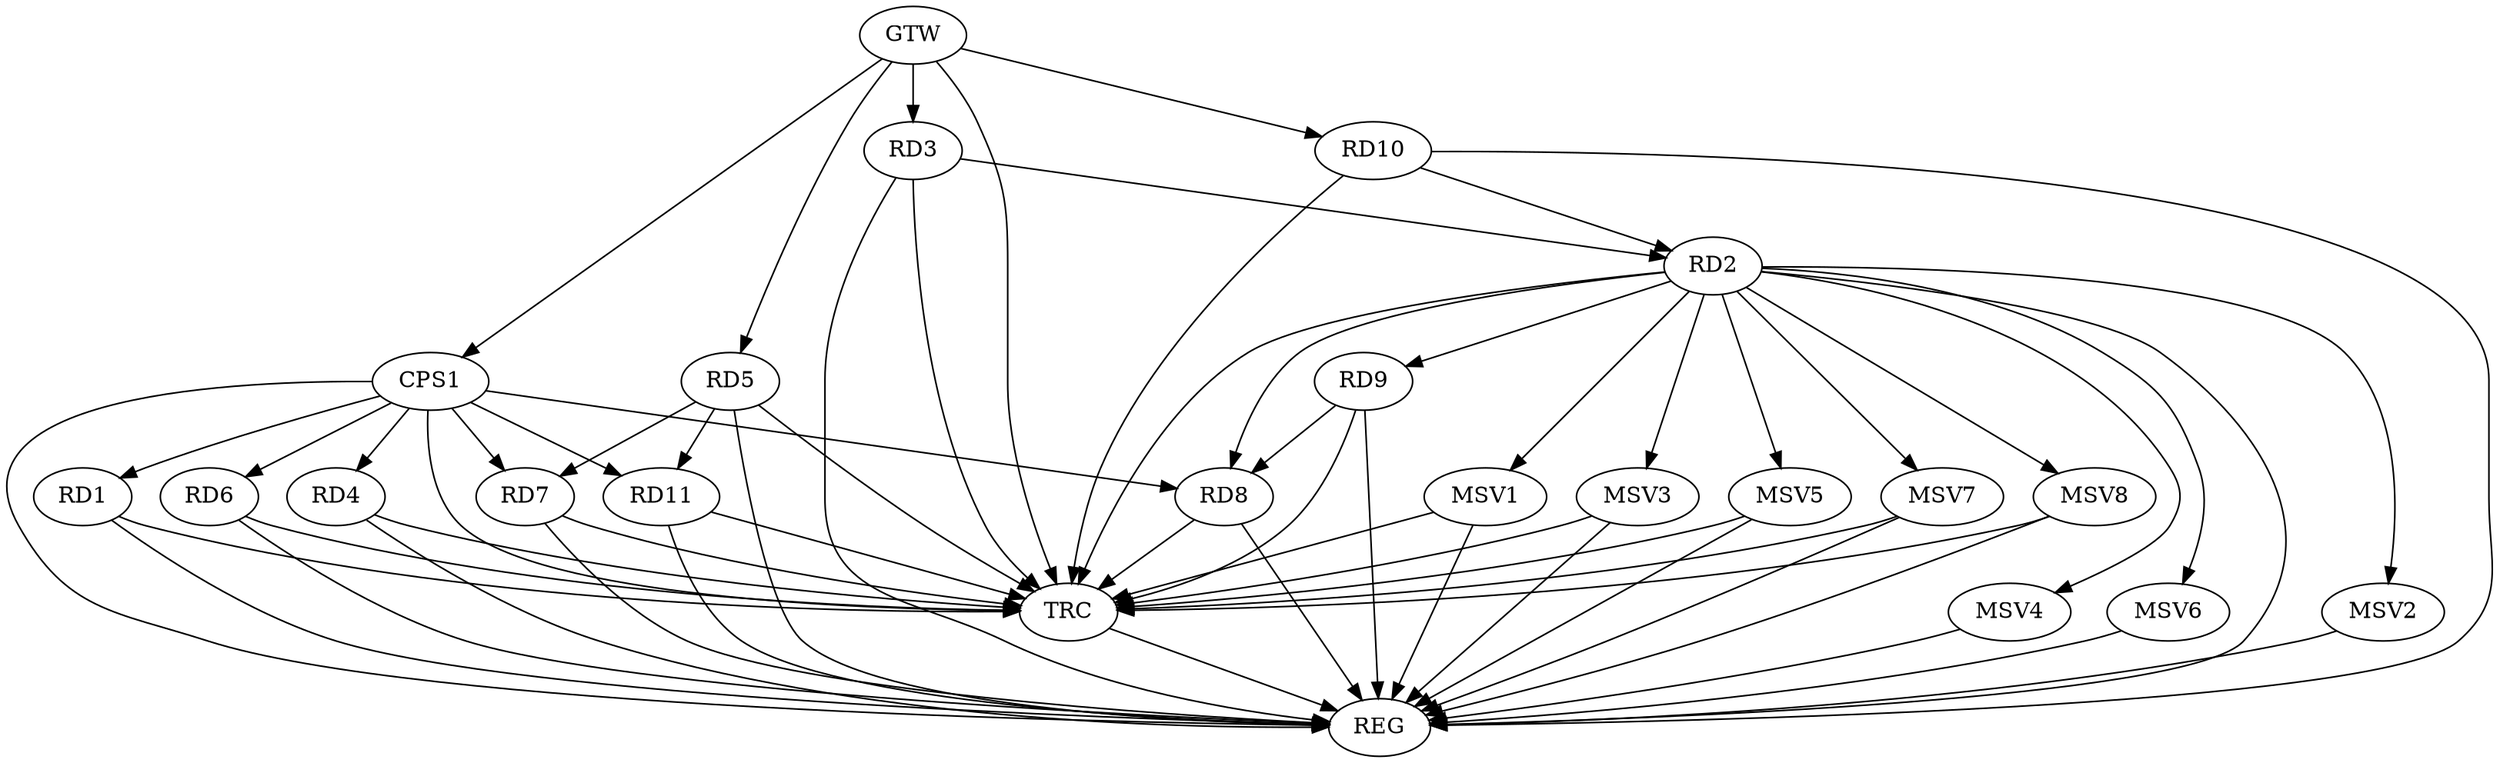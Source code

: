 strict digraph G {
  RD1 [ label="RD1" ];
  RD2 [ label="RD2" ];
  RD3 [ label="RD3" ];
  RD4 [ label="RD4" ];
  RD5 [ label="RD5" ];
  RD6 [ label="RD6" ];
  RD7 [ label="RD7" ];
  RD8 [ label="RD8" ];
  RD9 [ label="RD9" ];
  RD10 [ label="RD10" ];
  RD11 [ label="RD11" ];
  CPS1 [ label="CPS1" ];
  GTW [ label="GTW" ];
  REG [ label="REG" ];
  TRC [ label="TRC" ];
  MSV1 [ label="MSV1" ];
  MSV2 [ label="MSV2" ];
  MSV3 [ label="MSV3" ];
  MSV4 [ label="MSV4" ];
  MSV5 [ label="MSV5" ];
  MSV6 [ label="MSV6" ];
  MSV7 [ label="MSV7" ];
  MSV8 [ label="MSV8" ];
  RD3 -> RD2;
  RD2 -> RD8;
  RD2 -> RD9;
  RD10 -> RD2;
  RD5 -> RD7;
  RD5 -> RD11;
  RD9 -> RD8;
  CPS1 -> RD1;
  CPS1 -> RD4;
  CPS1 -> RD6;
  CPS1 -> RD7;
  CPS1 -> RD8;
  CPS1 -> RD11;
  GTW -> RD3;
  GTW -> RD5;
  GTW -> RD10;
  GTW -> CPS1;
  RD1 -> REG;
  RD2 -> REG;
  RD3 -> REG;
  RD4 -> REG;
  RD5 -> REG;
  RD6 -> REG;
  RD7 -> REG;
  RD8 -> REG;
  RD9 -> REG;
  RD10 -> REG;
  RD11 -> REG;
  CPS1 -> REG;
  RD1 -> TRC;
  RD2 -> TRC;
  RD3 -> TRC;
  RD4 -> TRC;
  RD5 -> TRC;
  RD6 -> TRC;
  RD7 -> TRC;
  RD8 -> TRC;
  RD9 -> TRC;
  RD10 -> TRC;
  RD11 -> TRC;
  CPS1 -> TRC;
  GTW -> TRC;
  TRC -> REG;
  RD2 -> MSV1;
  MSV1 -> REG;
  MSV1 -> TRC;
  RD2 -> MSV2;
  MSV2 -> REG;
  RD2 -> MSV3;
  MSV3 -> REG;
  MSV3 -> TRC;
  RD2 -> MSV4;
  MSV4 -> REG;
  RD2 -> MSV5;
  MSV5 -> REG;
  MSV5 -> TRC;
  RD2 -> MSV6;
  MSV6 -> REG;
  RD2 -> MSV7;
  RD2 -> MSV8;
  MSV7 -> REG;
  MSV7 -> TRC;
  MSV8 -> REG;
  MSV8 -> TRC;
}
